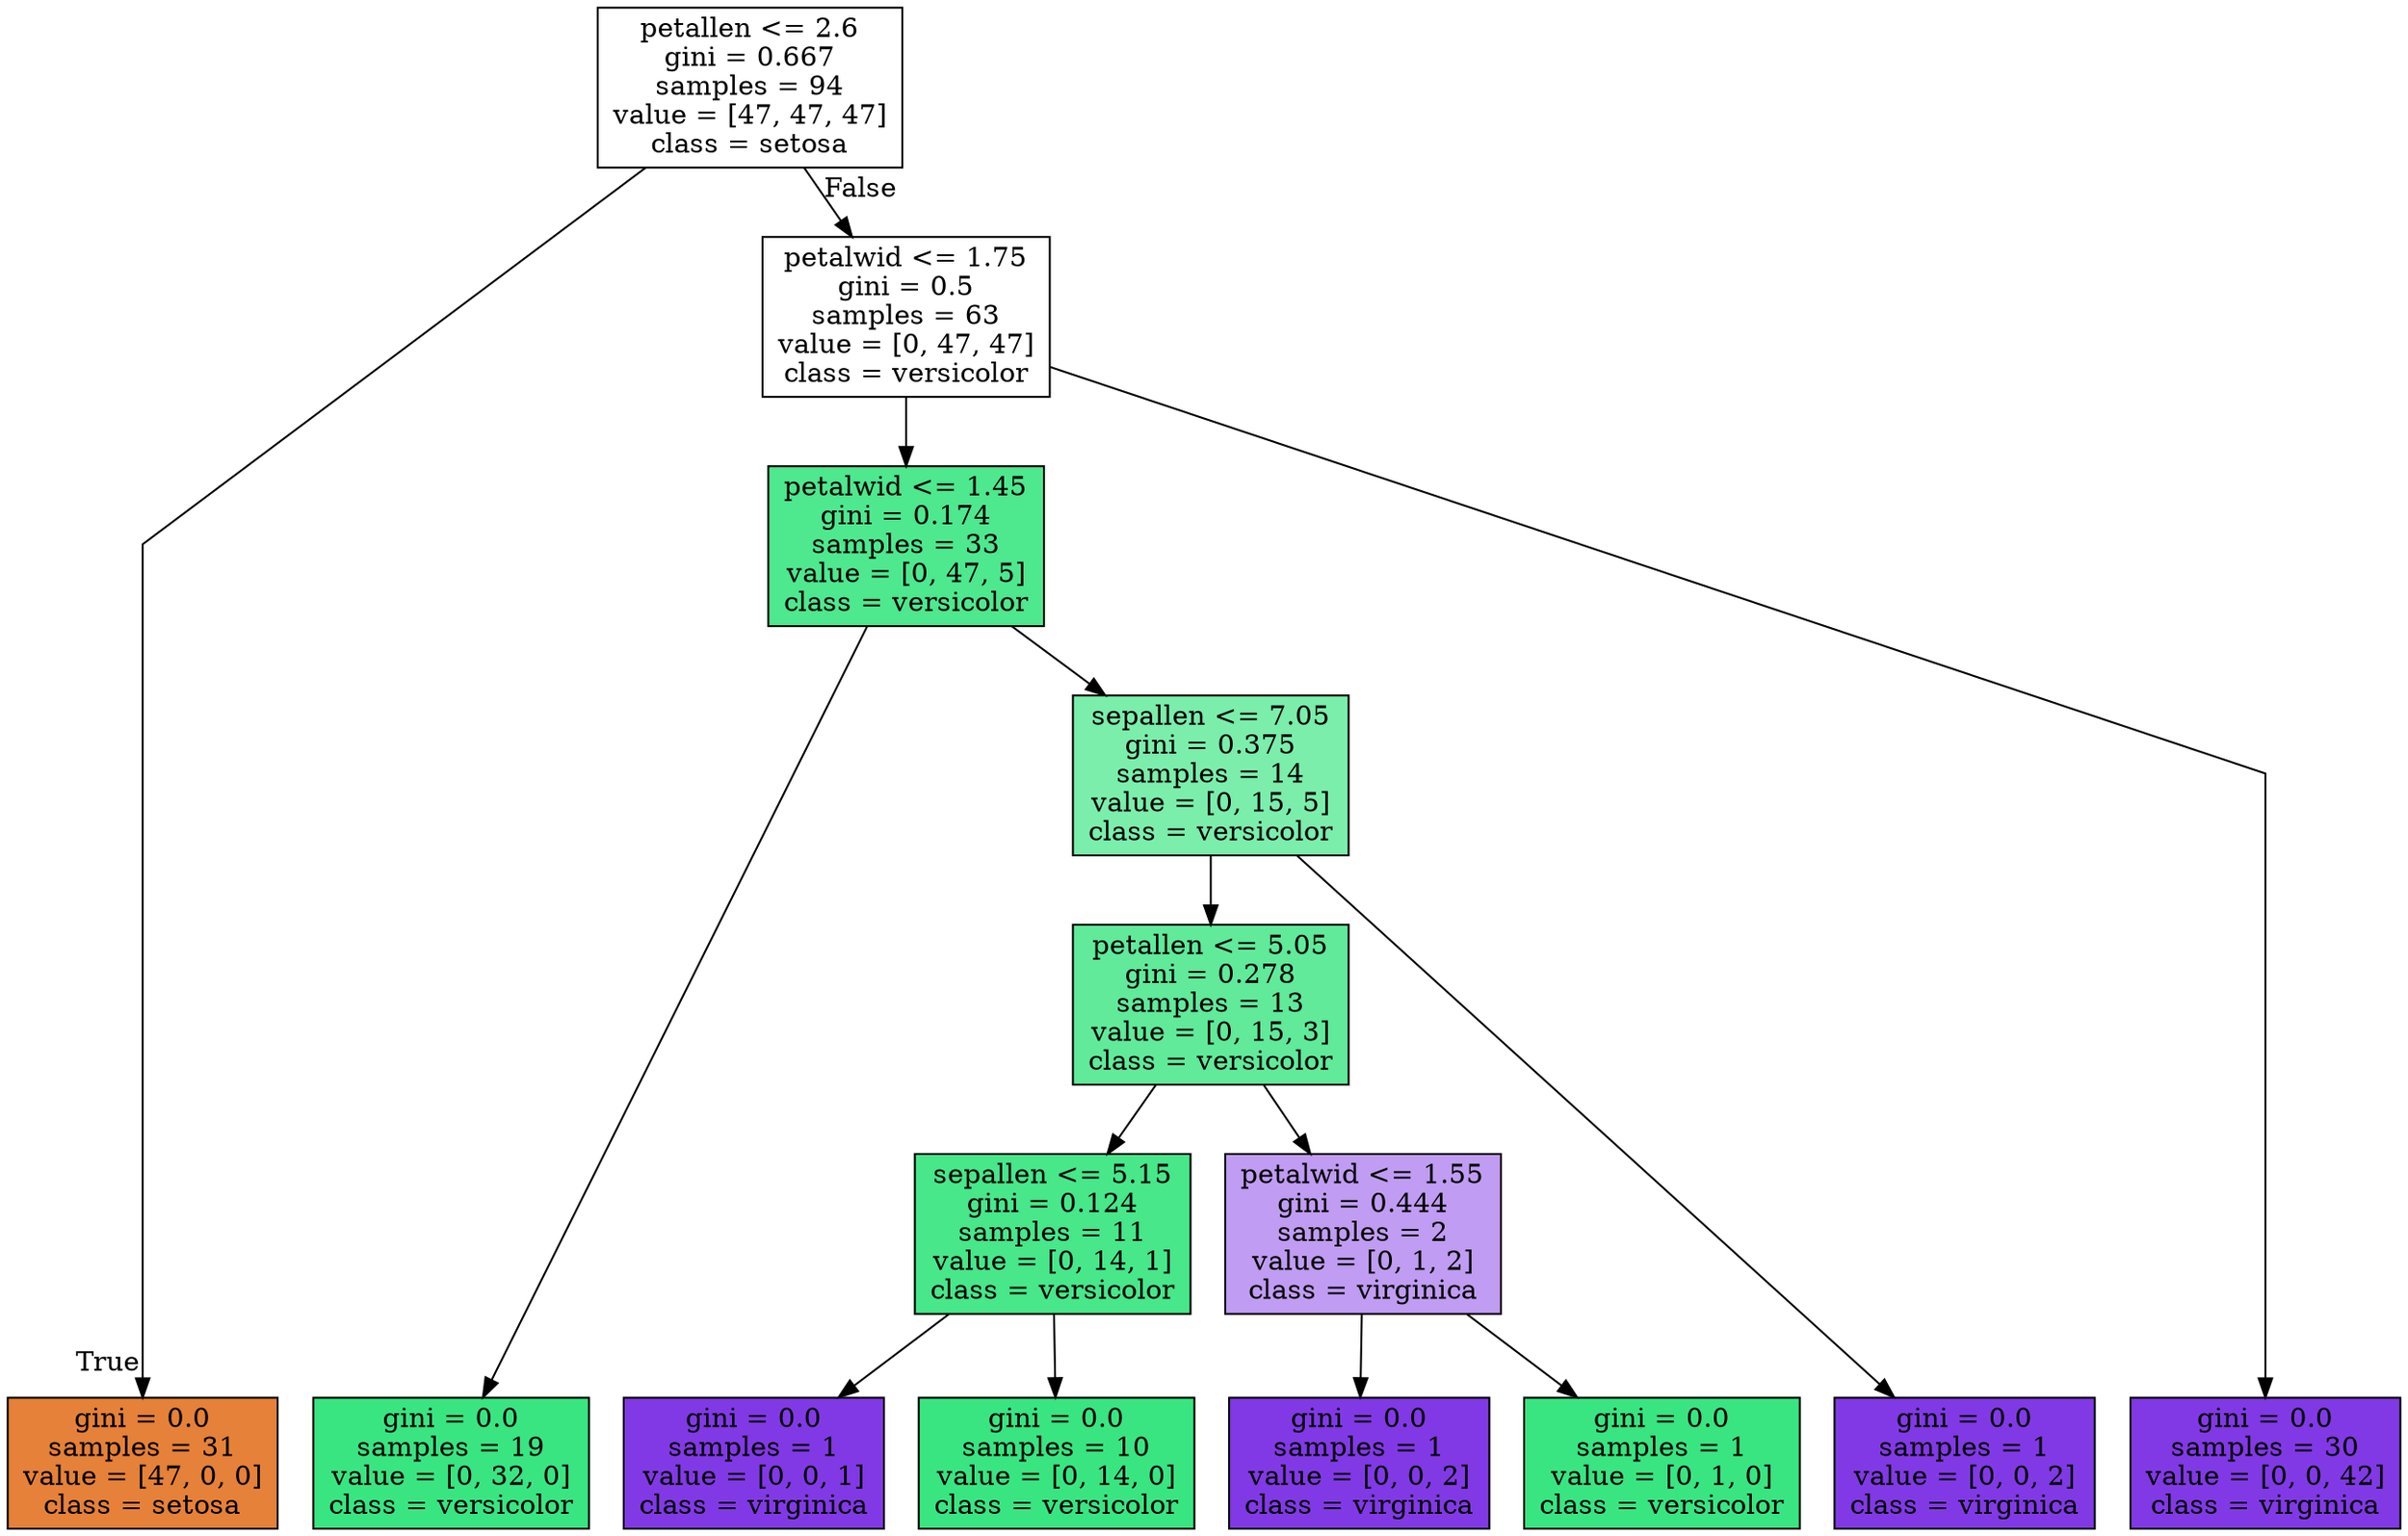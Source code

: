 digraph Tree {
node [shape=box, style="filled", color="black"] ;
graph [ranksep=equally, splines=polyline] ;
0 [label="petallen <= 2.6\ngini = 0.667\nsamples = 94\nvalue = [47, 47, 47]\nclass = setosa", fillcolor="#e5813900"] ;
1 [label="gini = 0.0\nsamples = 31\nvalue = [47, 0, 0]\nclass = setosa", fillcolor="#e58139ff"] ;
0 -> 1 [labeldistance=2.5, labelangle=45, headlabel="True"] ;
2 [label="petalwid <= 1.75\ngini = 0.5\nsamples = 63\nvalue = [0, 47, 47]\nclass = versicolor", fillcolor="#39e58100"] ;
0 -> 2 [labeldistance=2.5, labelangle=-45, headlabel="False"] ;
3 [label="petalwid <= 1.45\ngini = 0.174\nsamples = 33\nvalue = [0, 47, 5]\nclass = versicolor", fillcolor="#39e581e4"] ;
2 -> 3 ;
4 [label="gini = 0.0\nsamples = 19\nvalue = [0, 32, 0]\nclass = versicolor", fillcolor="#39e581ff"] ;
3 -> 4 ;
5 [label="sepallen <= 7.05\ngini = 0.375\nsamples = 14\nvalue = [0, 15, 5]\nclass = versicolor", fillcolor="#39e581aa"] ;
3 -> 5 ;
6 [label="petallen <= 5.05\ngini = 0.278\nsamples = 13\nvalue = [0, 15, 3]\nclass = versicolor", fillcolor="#39e581cc"] ;
5 -> 6 ;
7 [label="sepallen <= 5.15\ngini = 0.124\nsamples = 11\nvalue = [0, 14, 1]\nclass = versicolor", fillcolor="#39e581ed"] ;
6 -> 7 ;
8 [label="gini = 0.0\nsamples = 1\nvalue = [0, 0, 1]\nclass = virginica", fillcolor="#8139e5ff"] ;
7 -> 8 ;
9 [label="gini = 0.0\nsamples = 10\nvalue = [0, 14, 0]\nclass = versicolor", fillcolor="#39e581ff"] ;
7 -> 9 ;
10 [label="petalwid <= 1.55\ngini = 0.444\nsamples = 2\nvalue = [0, 1, 2]\nclass = virginica", fillcolor="#8139e57f"] ;
6 -> 10 ;
11 [label="gini = 0.0\nsamples = 1\nvalue = [0, 0, 2]\nclass = virginica", fillcolor="#8139e5ff"] ;
10 -> 11 ;
12 [label="gini = 0.0\nsamples = 1\nvalue = [0, 1, 0]\nclass = versicolor", fillcolor="#39e581ff"] ;
10 -> 12 ;
13 [label="gini = 0.0\nsamples = 1\nvalue = [0, 0, 2]\nclass = virginica", fillcolor="#8139e5ff"] ;
5 -> 13 ;
14 [label="gini = 0.0\nsamples = 30\nvalue = [0, 0, 42]\nclass = virginica", fillcolor="#8139e5ff"] ;
2 -> 14 ;
{rank=same ; 0} ;
{rank=same ; 2} ;
{rank=same ; 3} ;
{rank=same ; 5} ;
{rank=same ; 6} ;
{rank=same ; 7; 10} ;
{rank=same ; 1; 4; 8; 9; 11; 12; 13; 14} ;
}